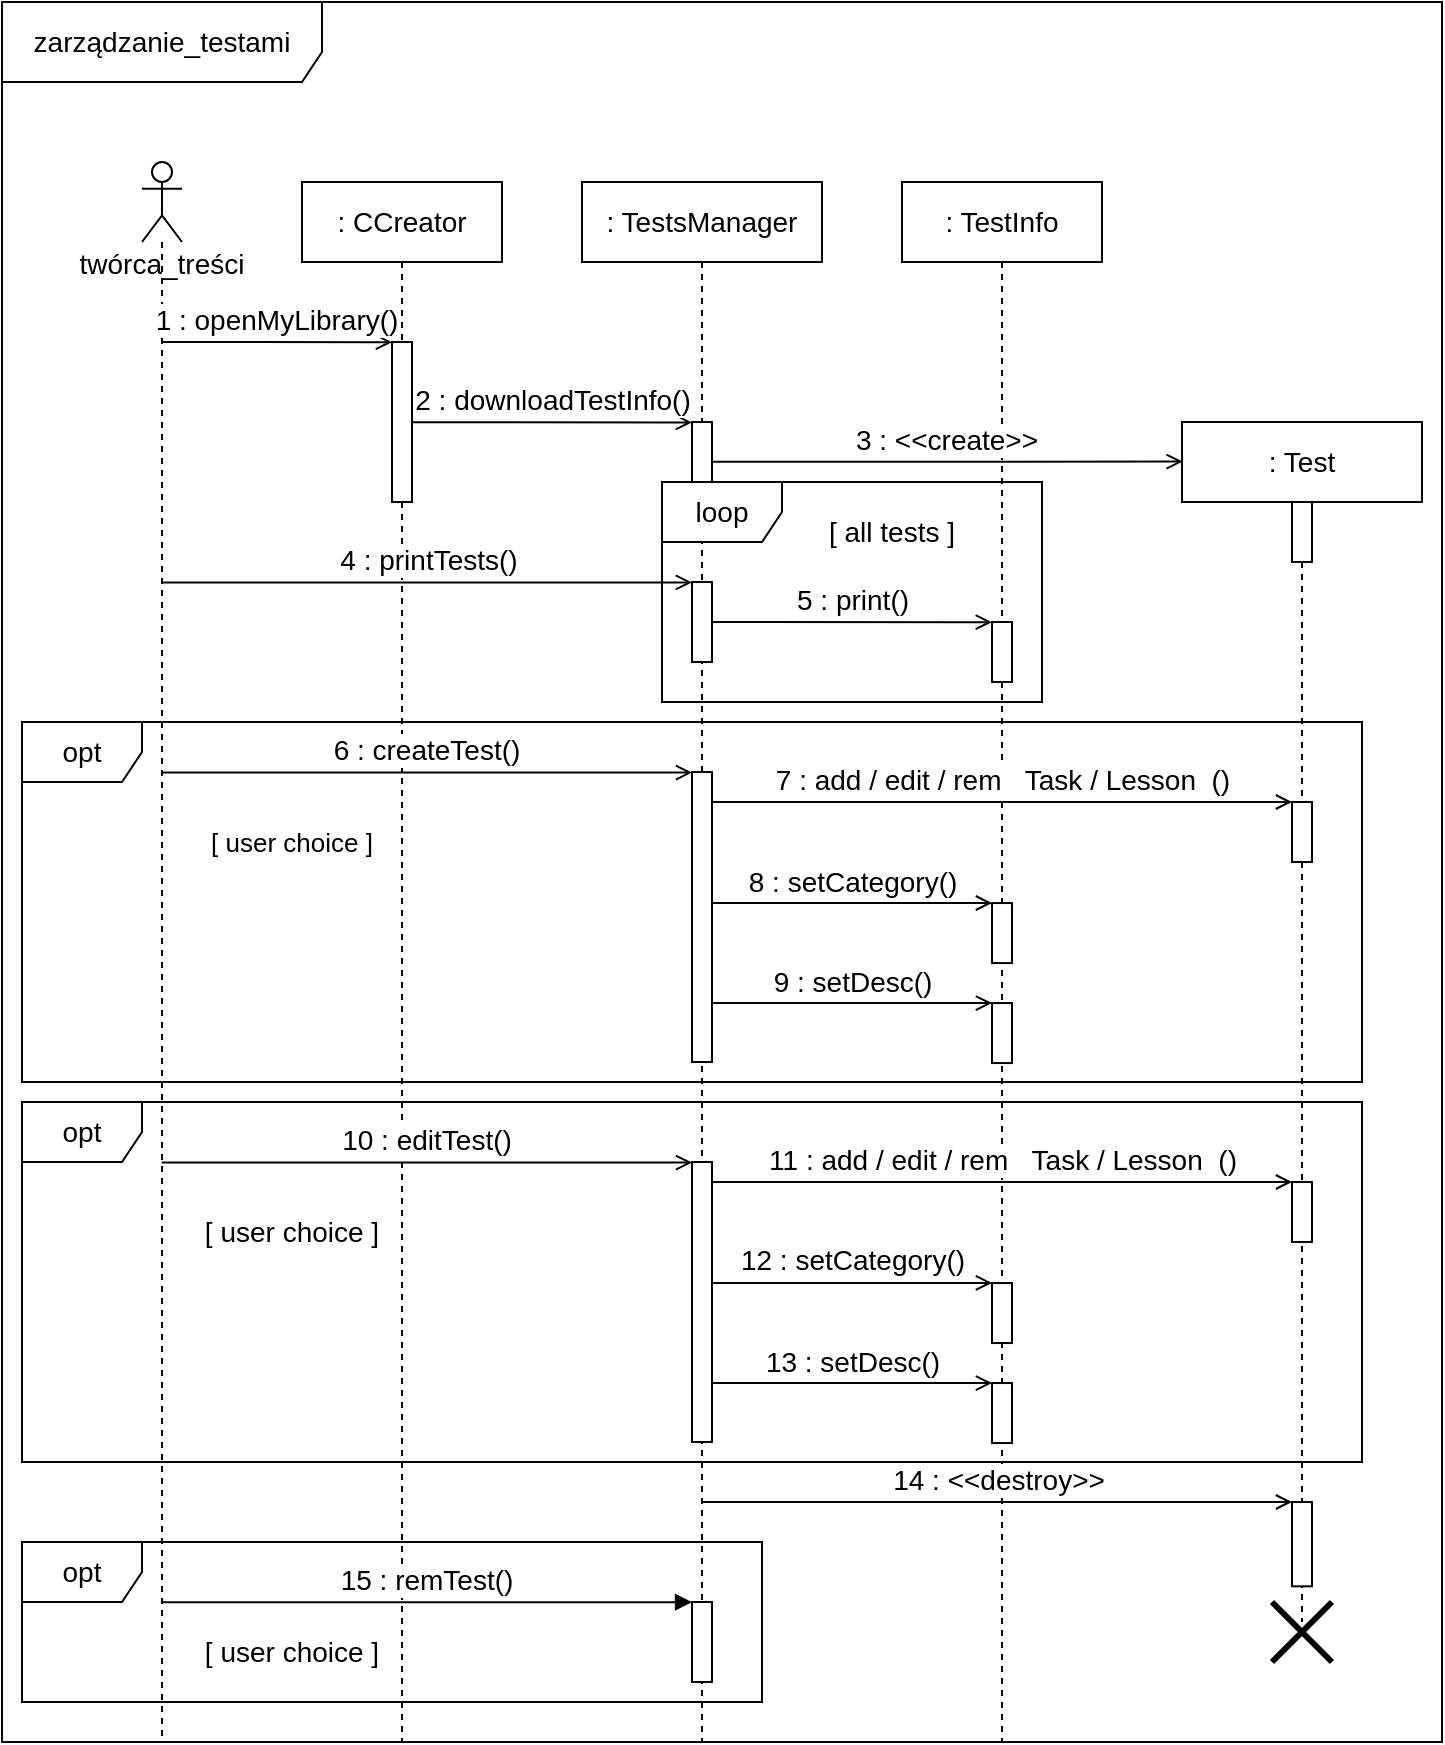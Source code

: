 <mxfile version="15.8.9" type="device"><diagram id="kgpKYQtTHZ0yAKxKKP6v" name="Page-1"><mxGraphModel dx="1178" dy="655" grid="1" gridSize="10" guides="1" tooltips="1" connect="1" arrows="1" fold="1" page="1" pageScale="1" pageWidth="850" pageHeight="1100" math="0" shadow="0"><root><mxCell id="0"/><mxCell id="1" parent="0"/><mxCell id="dkvzCYdAqXFOunIPSxJF-1" value="&lt;font style=&quot;font-size: 14px&quot;&gt;twórca_treści&lt;/font&gt;" style="shape=umlLifeline;participant=umlActor;perimeter=lifelinePerimeter;whiteSpace=wrap;html=1;container=1;collapsible=0;recursiveResize=0;verticalAlign=top;spacingTop=36;outlineConnect=0;" parent="1" vertex="1"><mxGeometry x="90" y="90" width="20" height="790" as="geometry"/></mxCell><mxCell id="dkvzCYdAqXFOunIPSxJF-2" value="&lt;font style=&quot;font-size: 14px&quot;&gt;: CCreator&lt;/font&gt;" style="shape=umlLifeline;perimeter=lifelinePerimeter;whiteSpace=wrap;html=1;container=1;collapsible=0;recursiveResize=0;outlineConnect=0;" parent="1" vertex="1"><mxGeometry x="170" y="100" width="100" height="780" as="geometry"/></mxCell><mxCell id="dkvzCYdAqXFOunIPSxJF-3" value="" style="html=1;points=[];perimeter=orthogonalPerimeter;" parent="dkvzCYdAqXFOunIPSxJF-2" vertex="1"><mxGeometry x="45" y="80" width="10" height="80" as="geometry"/></mxCell><mxCell id="dkvzCYdAqXFOunIPSxJF-4" value="&lt;font style=&quot;font-size: 13px&quot;&gt;[ user choice ]&lt;/font&gt;" style="text;html=1;strokeColor=none;fillColor=none;align=center;verticalAlign=middle;whiteSpace=wrap;rounded=0;" parent="dkvzCYdAqXFOunIPSxJF-2" vertex="1"><mxGeometry x="-50" y="315" width="90" height="30" as="geometry"/></mxCell><mxCell id="dkvzCYdAqXFOunIPSxJF-5" value="&lt;font style=&quot;font-size: 14px&quot;&gt;[ user choice ]&lt;/font&gt;" style="text;html=1;strokeColor=none;fillColor=none;align=center;verticalAlign=middle;whiteSpace=wrap;rounded=0;" parent="dkvzCYdAqXFOunIPSxJF-2" vertex="1"><mxGeometry x="-50" y="510" width="90" height="30" as="geometry"/></mxCell><mxCell id="dkvzCYdAqXFOunIPSxJF-28" value="&lt;font style=&quot;font-size: 14px&quot;&gt;[ user choice ]&lt;/font&gt;" style="text;html=1;strokeColor=none;fillColor=none;align=center;verticalAlign=middle;whiteSpace=wrap;rounded=0;" parent="dkvzCYdAqXFOunIPSxJF-2" vertex="1"><mxGeometry x="-50" y="720" width="90" height="30" as="geometry"/></mxCell><mxCell id="dkvzCYdAqXFOunIPSxJF-8" value="&lt;font style=&quot;font-size: 14px&quot;&gt;: TestsManager&lt;/font&gt;" style="shape=umlLifeline;perimeter=lifelinePerimeter;whiteSpace=wrap;html=1;container=1;collapsible=0;recursiveResize=0;outlineConnect=0;" parent="1" vertex="1"><mxGeometry x="310" y="100" width="120" height="780" as="geometry"/></mxCell><mxCell id="dkvzCYdAqXFOunIPSxJF-9" value="" style="html=1;points=[];perimeter=orthogonalPerimeter;" parent="dkvzCYdAqXFOunIPSxJF-8" vertex="1"><mxGeometry x="55" y="120" width="10" height="40" as="geometry"/></mxCell><mxCell id="dkvzCYdAqXFOunIPSxJF-10" value="" style="html=1;points=[];perimeter=orthogonalPerimeter;" parent="dkvzCYdAqXFOunIPSxJF-8" vertex="1"><mxGeometry x="55" y="295" width="10" height="145" as="geometry"/></mxCell><mxCell id="dkvzCYdAqXFOunIPSxJF-11" value="" style="html=1;points=[];perimeter=orthogonalPerimeter;" parent="dkvzCYdAqXFOunIPSxJF-8" vertex="1"><mxGeometry x="55" y="490" width="10" height="140" as="geometry"/></mxCell><mxCell id="dkvzCYdAqXFOunIPSxJF-12" value="" style="html=1;points=[];perimeter=orthogonalPerimeter;" parent="dkvzCYdAqXFOunIPSxJF-8" vertex="1"><mxGeometry x="55" y="200" width="10" height="40" as="geometry"/></mxCell><mxCell id="dkvzCYdAqXFOunIPSxJF-13" value="" style="html=1;points=[];perimeter=orthogonalPerimeter;" parent="dkvzCYdAqXFOunIPSxJF-8" vertex="1"><mxGeometry x="55" y="710" width="10" height="40" as="geometry"/></mxCell><mxCell id="dkvzCYdAqXFOunIPSxJF-14" value="&lt;font style=&quot;font-size: 14px&quot;&gt;opt&lt;/font&gt;" style="shape=umlFrame;whiteSpace=wrap;html=1;" parent="dkvzCYdAqXFOunIPSxJF-8" vertex="1"><mxGeometry x="-280" y="270" width="670" height="180" as="geometry"/></mxCell><mxCell id="dkvzCYdAqXFOunIPSxJF-15" value="&lt;font style=&quot;font-size: 14px&quot;&gt;: TestInfo&lt;/font&gt;" style="shape=umlLifeline;perimeter=lifelinePerimeter;whiteSpace=wrap;html=1;container=1;collapsible=0;recursiveResize=0;outlineConnect=0;" parent="1" vertex="1"><mxGeometry x="470" y="100" width="100" height="780" as="geometry"/></mxCell><mxCell id="dkvzCYdAqXFOunIPSxJF-32" value="" style="html=1;points=[];perimeter=orthogonalPerimeter;" parent="dkvzCYdAqXFOunIPSxJF-15" vertex="1"><mxGeometry x="45" y="550.52" width="10" height="30" as="geometry"/></mxCell><mxCell id="dkvzCYdAqXFOunIPSxJF-33" value="" style="html=1;points=[];perimeter=orthogonalPerimeter;" parent="dkvzCYdAqXFOunIPSxJF-15" vertex="1"><mxGeometry x="45" y="600.52" width="10" height="30" as="geometry"/></mxCell><mxCell id="dkvzCYdAqXFOunIPSxJF-34" value="" style="html=1;points=[];perimeter=orthogonalPerimeter;" parent="dkvzCYdAqXFOunIPSxJF-15" vertex="1"><mxGeometry x="45" y="220" width="10" height="30" as="geometry"/></mxCell><mxCell id="dkvzCYdAqXFOunIPSxJF-35" value="" style="html=1;points=[];perimeter=orthogonalPerimeter;" parent="dkvzCYdAqXFOunIPSxJF-15" vertex="1"><mxGeometry x="45" y="360.53" width="10" height="30" as="geometry"/></mxCell><mxCell id="dkvzCYdAqXFOunIPSxJF-36" value="" style="html=1;points=[];perimeter=orthogonalPerimeter;" parent="dkvzCYdAqXFOunIPSxJF-15" vertex="1"><mxGeometry x="45" y="410.53" width="10" height="30" as="geometry"/></mxCell><mxCell id="dkvzCYdAqXFOunIPSxJF-16" value="&lt;font style=&quot;font-size: 14px&quot;&gt;loop&lt;/font&gt;" style="shape=umlFrame;whiteSpace=wrap;html=1;" parent="dkvzCYdAqXFOunIPSxJF-15" vertex="1"><mxGeometry x="-120" y="150" width="190" height="110" as="geometry"/></mxCell><mxCell id="dkvzCYdAqXFOunIPSxJF-17" value="&lt;font style=&quot;font-size: 14px&quot;&gt;1 : openMyLibrary()&lt;/font&gt;" style="html=1;verticalAlign=bottom;endArrow=open;rounded=0;endFill=0;entryX=0.004;entryY=0.001;entryDx=0;entryDy=0;entryPerimeter=0;" parent="1" target="dkvzCYdAqXFOunIPSxJF-3" edge="1"><mxGeometry width="80" relative="1" as="geometry"><mxPoint x="100" y="180" as="sourcePoint"/><mxPoint x="210" y="180" as="targetPoint"/></mxGeometry></mxCell><mxCell id="dkvzCYdAqXFOunIPSxJF-18" value="&lt;font style=&quot;font-size: 14px&quot;&gt;2 : downloadTestInfo()&lt;/font&gt;" style="html=1;verticalAlign=bottom;endArrow=open;rounded=0;endFill=0;entryX=-0.004;entryY=0.005;entryDx=0;entryDy=0;entryPerimeter=0;exitX=1.003;exitY=0.502;exitDx=0;exitDy=0;exitPerimeter=0;" parent="1" source="dkvzCYdAqXFOunIPSxJF-3" target="dkvzCYdAqXFOunIPSxJF-9" edge="1"><mxGeometry width="80" relative="1" as="geometry"><mxPoint x="240" y="220" as="sourcePoint"/><mxPoint x="340" y="220" as="targetPoint"/></mxGeometry></mxCell><mxCell id="dkvzCYdAqXFOunIPSxJF-19" value="&lt;font style=&quot;font-size: 14px&quot;&gt;6 : createTest()&lt;/font&gt;" style="html=1;verticalAlign=bottom;endArrow=open;rounded=0;entryX=0.005;entryY=0.002;entryDx=0;entryDy=0;entryPerimeter=0;endFill=0;" parent="1" target="dkvzCYdAqXFOunIPSxJF-10" edge="1"><mxGeometry relative="1" as="geometry"><mxPoint x="99.81" y="395.29" as="sourcePoint"/><mxPoint x="340" y="395" as="targetPoint"/></mxGeometry></mxCell><mxCell id="dkvzCYdAqXFOunIPSxJF-21" value="&lt;font style=&quot;font-size: 14px&quot;&gt;12 : setCategory()&lt;/font&gt;" style="html=1;verticalAlign=bottom;endArrow=open;rounded=0;endFill=0;entryX=0;entryY=-0.001;entryDx=0;entryDy=0;entryPerimeter=0;" parent="1" target="dkvzCYdAqXFOunIPSxJF-32" edge="1" source="dkvzCYdAqXFOunIPSxJF-11"><mxGeometry width="80" relative="1" as="geometry"><mxPoint x="385.43" y="649.995" as="sourcePoint"/><mxPoint x="510" y="650.52" as="targetPoint"/></mxGeometry></mxCell><mxCell id="dkvzCYdAqXFOunIPSxJF-22" value="&lt;font style=&quot;font-size: 14px&quot;&gt;5 : print()&lt;/font&gt;" style="html=1;verticalAlign=bottom;endArrow=open;rounded=0;endFill=0;exitX=1.005;exitY=0.501;exitDx=0;exitDy=0;exitPerimeter=0;entryX=-0.006;entryY=0.003;entryDx=0;entryDy=0;entryPerimeter=0;" parent="1" source="dkvzCYdAqXFOunIPSxJF-12" target="dkvzCYdAqXFOunIPSxJF-34" edge="1"><mxGeometry width="80" relative="1" as="geometry"><mxPoint x="390" y="320" as="sourcePoint"/><mxPoint x="510" y="320" as="targetPoint"/></mxGeometry></mxCell><mxCell id="dkvzCYdAqXFOunIPSxJF-23" value="&lt;font style=&quot;font-size: 14px&quot;&gt;4 : printTests()&lt;/font&gt;" style="html=1;verticalAlign=bottom;endArrow=open;rounded=0;endFill=0;entryX=-0.004;entryY=0.005;entryDx=0;entryDy=0;entryPerimeter=0;" parent="1" source="dkvzCYdAqXFOunIPSxJF-1" target="dkvzCYdAqXFOunIPSxJF-12" edge="1"><mxGeometry width="80" relative="1" as="geometry"><mxPoint x="230" y="300" as="sourcePoint"/><mxPoint x="340" y="300" as="targetPoint"/></mxGeometry></mxCell><mxCell id="dkvzCYdAqXFOunIPSxJF-24" value="&lt;font style=&quot;font-size: 14px&quot;&gt;10 : editTest()&lt;/font&gt;" style="html=1;verticalAlign=bottom;endArrow=open;rounded=0;entryX=0.005;entryY=0.002;entryDx=0;entryDy=0;entryPerimeter=0;endFill=0;" parent="1" target="dkvzCYdAqXFOunIPSxJF-11" edge="1"><mxGeometry relative="1" as="geometry"><mxPoint x="99.81" y="590.28" as="sourcePoint"/><mxPoint x="340" y="590" as="targetPoint"/></mxGeometry></mxCell><mxCell id="dkvzCYdAqXFOunIPSxJF-26" value="&lt;font style=&quot;font-size: 14px&quot;&gt;15 : remTest()&lt;/font&gt;" style="html=1;verticalAlign=bottom;endArrow=block;rounded=0;entryX=0.005;entryY=0.002;entryDx=0;entryDy=0;entryPerimeter=0;" parent="1" target="dkvzCYdAqXFOunIPSxJF-13" edge="1"><mxGeometry relative="1" as="geometry"><mxPoint x="99.81" y="810.08" as="sourcePoint"/><mxPoint x="340" y="810" as="targetPoint"/></mxGeometry></mxCell><mxCell id="dkvzCYdAqXFOunIPSxJF-30" value="&lt;font style=&quot;font-size: 14px&quot;&gt;zarządzanie_testami&lt;/font&gt;" style="shape=umlFrame;whiteSpace=wrap;html=1;width=160;height=40;" parent="1" vertex="1"><mxGeometry x="20" y="10" width="720" height="870" as="geometry"/></mxCell><mxCell id="dkvzCYdAqXFOunIPSxJF-31" value="&lt;font style=&quot;font-size: 14px&quot;&gt;13 : setDesc()&lt;/font&gt;" style="html=1;verticalAlign=bottom;endArrow=open;rounded=0;endFill=0;" parent="1" target="dkvzCYdAqXFOunIPSxJF-33" edge="1" source="dkvzCYdAqXFOunIPSxJF-11"><mxGeometry width="80" relative="1" as="geometry"><mxPoint x="384.89" y="700.77" as="sourcePoint"/><mxPoint x="510" y="690.52" as="targetPoint"/></mxGeometry></mxCell><mxCell id="dkvzCYdAqXFOunIPSxJF-7" value="&lt;font style=&quot;font-size: 14px&quot;&gt;opt&lt;/font&gt;" style="shape=umlFrame;whiteSpace=wrap;html=1;" parent="1" vertex="1"><mxGeometry x="30" y="560" width="670" height="180" as="geometry"/></mxCell><mxCell id="WQviNFCd-hh3_NurMJip-1" value="&lt;font style=&quot;font-size: 14px&quot;&gt;: Test&lt;/font&gt;" style="shape=umlLifeline;perimeter=lifelinePerimeter;whiteSpace=wrap;html=1;container=1;collapsible=0;recursiveResize=0;outlineConnect=0;fontSize=14;" parent="1" vertex="1"><mxGeometry x="610" y="220" width="120" height="600" as="geometry"/></mxCell><mxCell id="WQviNFCd-hh3_NurMJip-2" value="" style="html=1;points=[];perimeter=orthogonalPerimeter;fontSize=14;" parent="WQviNFCd-hh3_NurMJip-1" vertex="1"><mxGeometry x="55" y="40" width="10" height="30" as="geometry"/></mxCell><mxCell id="WQviNFCd-hh3_NurMJip-3" value="" style="html=1;points=[];perimeter=orthogonalPerimeter;fontSize=10;" parent="WQviNFCd-hh3_NurMJip-1" vertex="1"><mxGeometry x="55" y="540" width="10" height="42.16" as="geometry"/></mxCell><mxCell id="WQviNFCd-hh3_NurMJip-4" value="" style="html=1;points=[];perimeter=orthogonalPerimeter;" parent="WQviNFCd-hh3_NurMJip-1" vertex="1"><mxGeometry x="55" y="190" width="10" height="30" as="geometry"/></mxCell><mxCell id="WQviNFCd-hh3_NurMJip-30" value="" style="html=1;points=[];perimeter=orthogonalPerimeter;" parent="WQviNFCd-hh3_NurMJip-1" vertex="1"><mxGeometry x="55" y="380" width="10" height="30" as="geometry"/></mxCell><mxCell id="WQviNFCd-hh3_NurMJip-31" value="&lt;font style=&quot;font-size: 14px&quot;&gt;14 : &amp;lt;&amp;lt;destroy&amp;gt;&amp;gt;&lt;/font&gt;" style="html=1;verticalAlign=bottom;endArrow=open;rounded=0;endFill=0;" parent="WQviNFCd-hh3_NurMJip-1" edge="1" source="dkvzCYdAqXFOunIPSxJF-8"><mxGeometry width="80" relative="1" as="geometry"><mxPoint x="-230.19" y="540" as="sourcePoint"/><mxPoint x="55" y="540" as="targetPoint"/></mxGeometry></mxCell><mxCell id="WQviNFCd-hh3_NurMJip-28" value="&lt;font style=&quot;font-size: 14px&quot;&gt;3 : &amp;lt;&amp;lt;create&amp;gt;&amp;gt;&lt;/font&gt;" style="html=1;verticalAlign=bottom;endArrow=open;rounded=0;endFill=0;exitX=0.996;exitY=0.496;exitDx=0;exitDy=0;exitPerimeter=0;entryX=0.003;entryY=0.033;entryDx=0;entryDy=0;entryPerimeter=0;" parent="1" source="dkvzCYdAqXFOunIPSxJF-9" target="WQviNFCd-hh3_NurMJip-1" edge="1"><mxGeometry width="80" relative="1" as="geometry"><mxPoint x="440" y="240" as="sourcePoint"/><mxPoint x="600" y="240" as="targetPoint"/></mxGeometry></mxCell><mxCell id="dkvzCYdAqXFOunIPSxJF-29" value="&lt;font style=&quot;font-size: 14px&quot;&gt;[ all tests ]&lt;/font&gt;" style="text;html=1;strokeColor=none;fillColor=none;align=center;verticalAlign=middle;whiteSpace=wrap;rounded=0;" parent="1" vertex="1"><mxGeometry x="420" y="260" width="90" height="30" as="geometry"/></mxCell><mxCell id="WQviNFCd-hh3_NurMJip-19" value="" style="shape=umlDestroy;whiteSpace=wrap;html=1;strokeWidth=3;fontSize=14;" parent="1" vertex="1"><mxGeometry x="655" y="810" width="30" height="30" as="geometry"/></mxCell><mxCell id="WQviNFCd-hh3_NurMJip-21" value="&lt;font style=&quot;font-size: 14px&quot;&gt;7 : add / edit / rem&amp;nbsp; &amp;nbsp;Task / Lesson&amp;nbsp; ()&lt;/font&gt;" style="html=1;verticalAlign=bottom;endArrow=open;rounded=0;endFill=0;entryX=0;entryY=0;entryDx=0;entryDy=0;entryPerimeter=0;" parent="1" target="WQviNFCd-hh3_NurMJip-4" edge="1" source="dkvzCYdAqXFOunIPSxJF-10"><mxGeometry width="80" relative="1" as="geometry"><mxPoint x="390" y="410" as="sourcePoint"/><mxPoint x="530" y="410" as="targetPoint"/></mxGeometry></mxCell><mxCell id="dkvzCYdAqXFOunIPSxJF-37" value="&lt;font style=&quot;font-size: 14px&quot;&gt;8 : setCategory()&lt;/font&gt;" style="html=1;verticalAlign=bottom;endArrow=open;rounded=0;endFill=0;entryX=0;entryY=-0.001;entryDx=0;entryDy=0;entryPerimeter=0;" parent="1" target="dkvzCYdAqXFOunIPSxJF-35" edge="1" source="dkvzCYdAqXFOunIPSxJF-10"><mxGeometry width="80" relative="1" as="geometry"><mxPoint x="385.43" y="460.005" as="sourcePoint"/><mxPoint x="510" y="460.53" as="targetPoint"/></mxGeometry></mxCell><mxCell id="dkvzCYdAqXFOunIPSxJF-38" value="&lt;font style=&quot;font-size: 14px&quot;&gt;9 : setDesc()&lt;/font&gt;" style="html=1;verticalAlign=bottom;endArrow=open;rounded=0;endFill=0;" parent="1" target="dkvzCYdAqXFOunIPSxJF-36" edge="1" source="dkvzCYdAqXFOunIPSxJF-10"><mxGeometry width="80" relative="1" as="geometry"><mxPoint x="384.89" y="510.78" as="sourcePoint"/><mxPoint x="510" y="500.53" as="targetPoint"/></mxGeometry></mxCell><mxCell id="WQviNFCd-hh3_NurMJip-29" value="&lt;font style=&quot;font-size: 14px&quot;&gt;11 : add / edit / rem&amp;nbsp; &amp;nbsp;Task / Lesson&amp;nbsp; ()&lt;/font&gt;" style="html=1;verticalAlign=bottom;endArrow=open;rounded=0;endFill=0;entryX=0;entryY=0;entryDx=0;entryDy=0;entryPerimeter=0;" parent="1" target="WQviNFCd-hh3_NurMJip-30" edge="1" source="dkvzCYdAqXFOunIPSxJF-11"><mxGeometry width="80" relative="1" as="geometry"><mxPoint x="385.0" y="600" as="sourcePoint"/><mxPoint x="240" y="500" as="targetPoint"/></mxGeometry></mxCell><mxCell id="dkvzCYdAqXFOunIPSxJF-6" value="&lt;font style=&quot;font-size: 14px&quot;&gt;opt&lt;/font&gt;" style="shape=umlFrame;whiteSpace=wrap;html=1;" parent="1" vertex="1"><mxGeometry x="30" y="780" width="370" height="80" as="geometry"/></mxCell></root></mxGraphModel></diagram></mxfile>